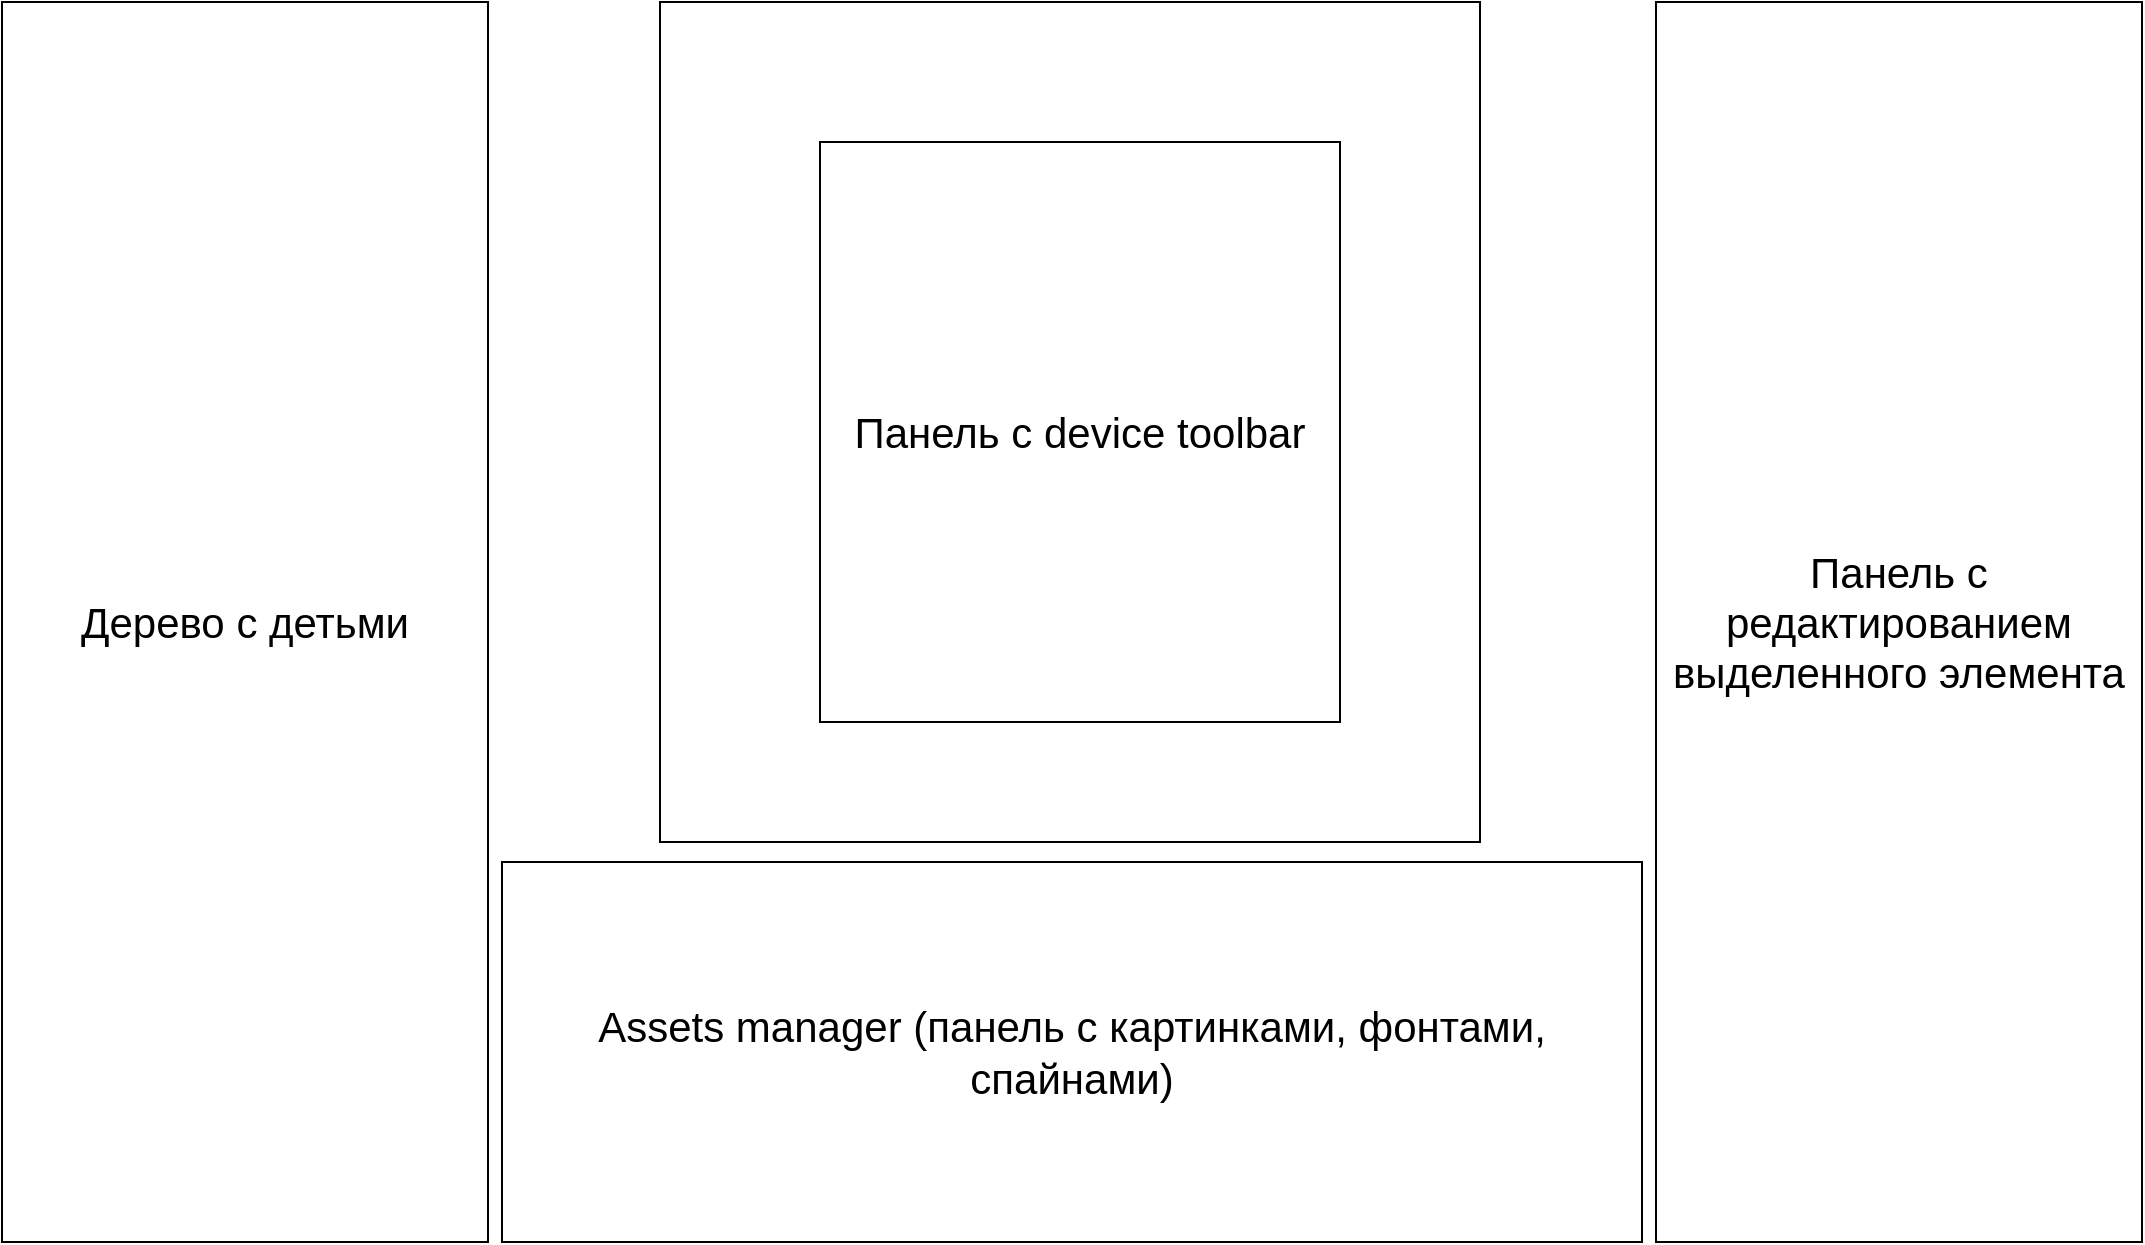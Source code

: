 <mxfile version="14.6.13" type="device"><diagram id="TnQFGtm8LiE60kuMSzzp" name="Сторінка-1"><mxGraphModel dx="2500" dy="967" grid="1" gridSize="10" guides="1" tooltips="1" connect="1" arrows="1" fold="1" page="1" pageScale="1" pageWidth="827" pageHeight="1169" math="0" shadow="0"><root><mxCell id="0"/><mxCell id="1" parent="0"/><mxCell id="QPWiHtJIvwrqad2xM3nh-2" value="Панель с&amp;nbsp;" style="rounded=0;whiteSpace=wrap;html=1;" vertex="1" parent="1"><mxGeometry x="209" y="30" width="410" height="420" as="geometry"/></mxCell><mxCell id="QPWiHtJIvwrqad2xM3nh-3" value="&lt;font style=&quot;font-size: 21px&quot;&gt;Панель с device toolbar&lt;/font&gt;" style="rounded=0;whiteSpace=wrap;html=1;" vertex="1" parent="1"><mxGeometry x="289" y="100" width="260" height="290" as="geometry"/></mxCell><mxCell id="QPWiHtJIvwrqad2xM3nh-4" value="&lt;font style=&quot;font-size: 21px&quot;&gt;Панель с редактированием выделенного элемента&lt;/font&gt;" style="rounded=0;whiteSpace=wrap;html=1;" vertex="1" parent="1"><mxGeometry x="707" y="30" width="243" height="620" as="geometry"/></mxCell><mxCell id="QPWiHtJIvwrqad2xM3nh-6" value="&lt;font style=&quot;font-size: 21px&quot;&gt;Дерево с детьми&lt;/font&gt;" style="rounded=0;whiteSpace=wrap;html=1;" vertex="1" parent="1"><mxGeometry x="-120" y="30" width="243" height="620" as="geometry"/></mxCell><mxCell id="QPWiHtJIvwrqad2xM3nh-7" value="&lt;font style=&quot;font-size: 21px&quot;&gt;Assets manager (панель с картинками, фонтами, спайнами)&lt;/font&gt;" style="rounded=0;whiteSpace=wrap;html=1;" vertex="1" parent="1"><mxGeometry x="130" y="460" width="570" height="190" as="geometry"/></mxCell></root></mxGraphModel></diagram></mxfile>